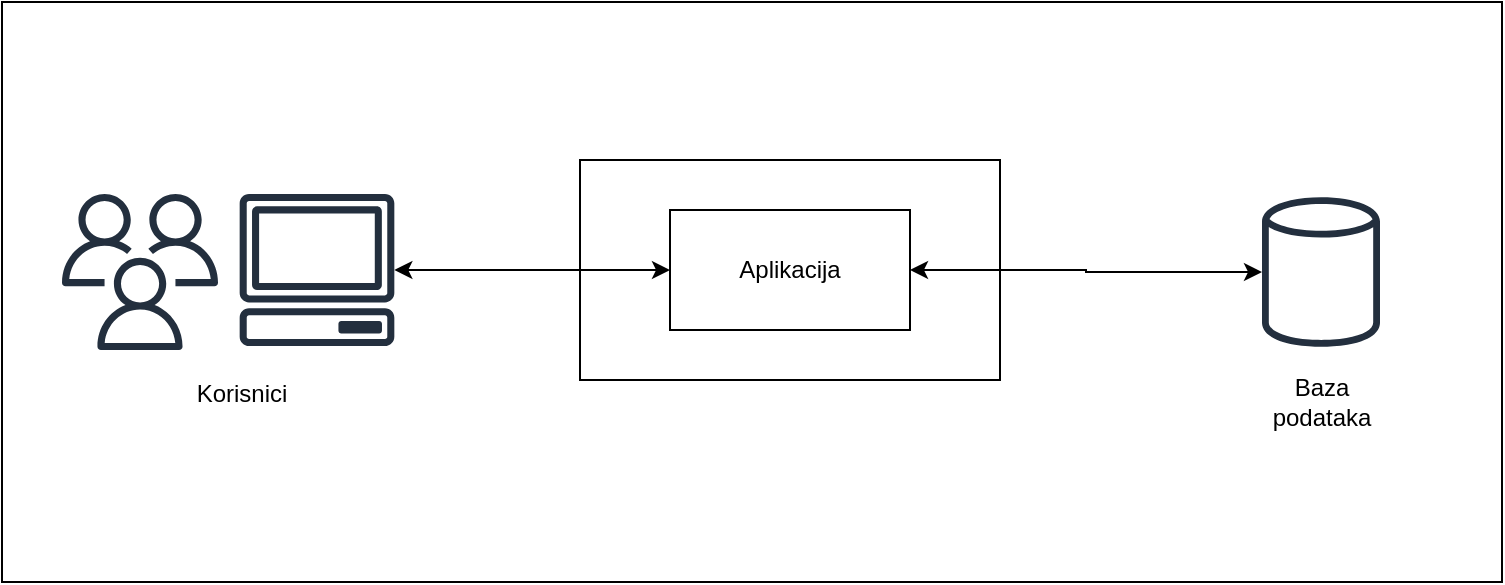 <mxfile version="20.0.0" type="device" pages="3"><diagram id="DC09je9KeynowrZ9L40u" name="Page-1"><mxGraphModel dx="1422" dy="1959" grid="1" gridSize="10" guides="1" tooltips="1" connect="1" arrows="1" fold="1" page="1" pageScale="1" pageWidth="827" pageHeight="1169" math="0" shadow="0"><root><mxCell id="0"/><mxCell id="1" parent="0"/><mxCell id="PGaZf5h8XV1bC15oneM5-31" value="" style="rounded=0;whiteSpace=wrap;html=1;" parent="1" vertex="1"><mxGeometry x="20" y="-470" width="750" height="290" as="geometry"/></mxCell><mxCell id="PGaZf5h8XV1bC15oneM5-17" value="" style="rounded=0;whiteSpace=wrap;html=1;" parent="1" vertex="1"><mxGeometry x="309" y="-391" width="210" height="110" as="geometry"/></mxCell><mxCell id="PGaZf5h8XV1bC15oneM5-22" style="edgeStyle=orthogonalEdgeStyle;rounded=0;orthogonalLoop=1;jettySize=auto;html=1;entryX=0;entryY=0.5;entryDx=0;entryDy=0;startArrow=classic;startFill=1;endArrow=classic;endFill=1;" parent="1" source="PGaZf5h8XV1bC15oneM5-9" target="PGaZf5h8XV1bC15oneM5-16" edge="1"><mxGeometry relative="1" as="geometry"/></mxCell><mxCell id="PGaZf5h8XV1bC15oneM5-9" value="" style="outlineConnect=0;fontColor=#232F3E;gradientColor=none;fillColor=#232F3E;strokeColor=none;dashed=0;verticalLabelPosition=bottom;verticalAlign=top;align=center;html=1;fontSize=12;fontStyle=0;aspect=fixed;pointerEvents=1;shape=mxgraph.aws4.client;" parent="1" vertex="1"><mxGeometry x="138.5" y="-374" width="78" height="76" as="geometry"/></mxCell><mxCell id="PGaZf5h8XV1bC15oneM5-10" value="" style="outlineConnect=0;fontColor=#232F3E;gradientColor=none;fillColor=#232F3E;strokeColor=none;dashed=0;verticalLabelPosition=bottom;verticalAlign=top;align=center;html=1;fontSize=12;fontStyle=0;aspect=fixed;pointerEvents=1;shape=mxgraph.aws4.generic_database;" parent="1" vertex="1"><mxGeometry x="650" y="-374" width="59" height="78" as="geometry"/></mxCell><mxCell id="PGaZf5h8XV1bC15oneM5-12" value="" style="outlineConnect=0;fontColor=#232F3E;gradientColor=none;fillColor=#232F3E;strokeColor=none;dashed=0;verticalLabelPosition=bottom;verticalAlign=top;align=center;html=1;fontSize=12;fontStyle=0;aspect=fixed;pointerEvents=1;shape=mxgraph.aws4.users;" parent="1" vertex="1"><mxGeometry x="50" y="-374" width="78" height="78" as="geometry"/></mxCell><mxCell id="PGaZf5h8XV1bC15oneM5-23" style="edgeStyle=orthogonalEdgeStyle;rounded=0;orthogonalLoop=1;jettySize=auto;html=1;startArrow=classic;startFill=1;endArrow=classic;endFill=1;" parent="1" source="PGaZf5h8XV1bC15oneM5-16" target="PGaZf5h8XV1bC15oneM5-10" edge="1"><mxGeometry relative="1" as="geometry"/></mxCell><mxCell id="PGaZf5h8XV1bC15oneM5-16" value="Aplikacija" style="rounded=0;whiteSpace=wrap;html=1;" parent="1" vertex="1"><mxGeometry x="354" y="-366" width="120" height="60" as="geometry"/></mxCell><mxCell id="PGaZf5h8XV1bC15oneM5-19" value="Korisnici" style="text;html=1;strokeColor=none;fillColor=none;align=center;verticalAlign=middle;whiteSpace=wrap;rounded=0;" parent="1" vertex="1"><mxGeometry x="120" y="-284" width="40" height="20" as="geometry"/></mxCell><mxCell id="PGaZf5h8XV1bC15oneM5-20" value="Baza podataka" style="text;html=1;strokeColor=none;fillColor=none;align=center;verticalAlign=middle;whiteSpace=wrap;rounded=0;" parent="1" vertex="1"><mxGeometry x="659.5" y="-280" width="40" height="20" as="geometry"/></mxCell></root></mxGraphModel></diagram><diagram name="Page-1" id="y4J6_e7gmxhXxMT3tVkk"><mxGraphModel dx="3200" dy="1129" grid="1" gridSize="10" guides="1" tooltips="1" connect="1" arrows="1" fold="1" page="1" pageScale="1" pageWidth="1169" pageHeight="827" background="#ffffff" math="0" shadow="0"><root><mxCell id="0"/><mxCell id="1" parent="0"/><mxCell id="NCxhcNH736uZZ_yM0TWr-61" value="" style="group;fontSize=435;fillColor=#fff2cc;strokeColor=#d6b656;" parent="1" vertex="1" connectable="0"><mxGeometry x="-440" y="712.5" width="2070" height="925" as="geometry"/></mxCell><mxCell id="SJxkahHD3VZBwzdu7F2T-1779" value="" style="rounded=0;whiteSpace=wrap;html=1;fontSize=22;fillColor=#FFFFFF;" parent="NCxhcNH736uZZ_yM0TWr-61" vertex="1"><mxGeometry width="2070" height="925.0" as="geometry"/></mxCell><mxCell id="NCxhcNH736uZZ_yM0TWr-60" value="" style="rounded=0;whiteSpace=wrap;html=1;" parent="NCxhcNH736uZZ_yM0TWr-61" vertex="1"><mxGeometry width="390" height="328.889" as="geometry"/></mxCell><mxCell id="NCxhcNH736uZZ_yM0TWr-62" value="&lt;font style=&quot;font-size: 24px&quot;&gt;LEGENDA&lt;/font&gt;" style="text;html=1;strokeColor=none;fillColor=none;align=center;verticalAlign=middle;whiteSpace=wrap;rounded=0;" parent="NCxhcNH736uZZ_yM0TWr-61" vertex="1"><mxGeometry x="165" y="15.417" width="60" height="30.833" as="geometry"/></mxCell><mxCell id="NCxhcNH736uZZ_yM0TWr-64" value="" style="rounded=0;whiteSpace=wrap;html=1;fontSize=24;fillColor=#fff2cc;strokeColor=#d6b656;" parent="NCxhcNH736uZZ_yM0TWr-61" vertex="1"><mxGeometry x="20" y="61.667" width="30" height="30.833" as="geometry"/></mxCell><mxCell id="NCxhcNH736uZZ_yM0TWr-73" value="" style="rounded=0;whiteSpace=wrap;html=1;fontSize=24;fillColor=#b0e3e6;strokeColor=#0e8088;" parent="NCxhcNH736uZZ_yM0TWr-61" vertex="1"><mxGeometry x="20" y="104.833" width="30" height="30.833" as="geometry"/></mxCell><mxCell id="NCxhcNH736uZZ_yM0TWr-80" value="" style="rounded=0;whiteSpace=wrap;html=1;fontSize=24;fillColor=#bac8d3;strokeColor=#23445d;" parent="NCxhcNH736uZZ_yM0TWr-61" vertex="1"><mxGeometry x="20" y="149.028" width="30" height="30.833" as="geometry"/></mxCell><mxCell id="NCxhcNH736uZZ_yM0TWr-81" value="" style="rounded=0;whiteSpace=wrap;html=1;fontSize=24;fillColor=#f5f5f5;strokeColor=#666666;fontColor=#333333;" parent="NCxhcNH736uZZ_yM0TWr-61" vertex="1"><mxGeometry x="20" y="190.139" width="30" height="30.833" as="geometry"/></mxCell><mxCell id="NCxhcNH736uZZ_yM0TWr-82" value="&lt;b&gt;&lt;font style=&quot;font-size: 16px&quot;&gt;Napomena&lt;/font&gt;&lt;/b&gt;: " style="text;html=1;strokeColor=none;fillColor=none;align=center;verticalAlign=middle;whiteSpace=wrap;rounded=0;fontSize=24;" parent="NCxhcNH736uZZ_yM0TWr-61" vertex="1"><mxGeometry x="30" y="231.25" width="60" height="30.833" as="geometry"/></mxCell><mxCell id="NCxhcNH736uZZ_yM0TWr-83" value="&lt;div style=&quot;font-size: 14px&quot; align=&quot;left&quot;&gt;&lt;b&gt;Uloge više razine imaju sve mogućnosti kao i uloge niže razine.&lt;br&gt;&lt;/b&gt;&lt;/div&gt;" style="text;html=1;strokeColor=none;fillColor=none;align=center;verticalAlign=middle;whiteSpace=wrap;rounded=0;fontSize=16;" parent="NCxhcNH736uZZ_yM0TWr-61" vertex="1"><mxGeometry x="20" y="262.083" width="350" height="46.25" as="geometry"/></mxCell><mxCell id="NCxhcNH736uZZ_yM0TWr-84" value="&lt;div align=&quot;left&quot;&gt;neregistrirani korisnik&lt;/div&gt;" style="text;html=1;strokeColor=none;fillColor=none;align=left;verticalAlign=middle;whiteSpace=wrap;rounded=0;fontSize=14;" parent="NCxhcNH736uZZ_yM0TWr-61" vertex="1"><mxGeometry x="70" y="61.667" width="180" height="30.833" as="geometry"/></mxCell><mxCell id="NCxhcNH736uZZ_yM0TWr-85" value="&lt;div align=&quot;left&quot;&gt;registrirani korisnik&lt;/div&gt;" style="text;html=1;strokeColor=none;fillColor=none;align=left;verticalAlign=middle;whiteSpace=wrap;rounded=0;fontSize=14;" parent="NCxhcNH736uZZ_yM0TWr-61" vertex="1"><mxGeometry x="70" y="107.917" width="180" height="30.833" as="geometry"/></mxCell><mxCell id="NCxhcNH736uZZ_yM0TWr-86" value="&lt;div align=&quot;left&quot;&gt;moderator&lt;/div&gt;" style="text;html=1;strokeColor=none;fillColor=none;align=left;verticalAlign=middle;whiteSpace=wrap;rounded=0;fontSize=14;" parent="NCxhcNH736uZZ_yM0TWr-61" vertex="1"><mxGeometry x="70" y="149.028" width="180" height="30.833" as="geometry"/></mxCell><mxCell id="NCxhcNH736uZZ_yM0TWr-87" value="administrator" style="text;html=1;strokeColor=none;fillColor=none;align=left;verticalAlign=middle;whiteSpace=wrap;rounded=0;fontSize=14;" parent="NCxhcNH736uZZ_yM0TWr-61" vertex="1"><mxGeometry x="70" y="190.139" width="180" height="30.833" as="geometry"/></mxCell><mxCell id="SJxkahHD3VZBwzdu7F2T-1793" value="Generator slučajnih brojeva" style="rounded=1;whiteSpace=wrap;html=1;shadow=0;labelBackgroundColor=none;strokeColor=#0e8088;strokeWidth=3;fontFamily=Helvetica;fontSize=14;align=center;spacing=5;fontStyle=0;arcSize=7;perimeterSpacing=2;fillColor=#b0e3e6;" parent="NCxhcNH736uZZ_yM0TWr-61" vertex="1"><mxGeometry x="630" y="517.5" width="150" height="60" as="geometry"/></mxCell><mxCell id="rzYuBhnt75WYngkfxONj-1" value="O autoru" style="rounded=1;whiteSpace=wrap;html=1;shadow=0;labelBackgroundColor=none;strokeColor=#d6b656;strokeWidth=3;fontFamily=Helvetica;fontSize=14;align=center;spacing=5;fontStyle=0;arcSize=7;perimeterSpacing=2;fillColor=#fff2cc;" parent="NCxhcNH736uZZ_yM0TWr-61" vertex="1"><mxGeometry x="1490" y="312.5" width="150" height="60" as="geometry"/></mxCell><mxCell id="rzYuBhnt75WYngkfxONj-6" style="edgeStyle=orthogonalEdgeStyle;rounded=0;orthogonalLoop=1;jettySize=auto;html=1;exitX=0.25;exitY=1;exitDx=0;exitDy=0;entryX=0;entryY=0.5;entryDx=0;entryDy=0;" parent="NCxhcNH736uZZ_yM0TWr-61" target="rzYuBhnt75WYngkfxONj-5" edge="1"><mxGeometry relative="1" as="geometry"><Array as="points"><mxPoint x="1466" y="708"/></Array><mxPoint x="1256.5" y="579.5" as="sourcePoint"/></mxGeometry></mxCell><mxCell id="rzYuBhnt75WYngkfxONj-3" value="Pošalji zahtjev za isplatom dobitka" style="rounded=1;whiteSpace=wrap;html=1;shadow=0;labelBackgroundColor=none;strokeColor=#0e8088;strokeWidth=3;fontFamily=Helvetica;fontSize=14;align=center;spacing=5;fontStyle=0;arcSize=7;perimeterSpacing=2;fillColor=#b0e3e6;" parent="NCxhcNH736uZZ_yM0TWr-61" vertex="1"><mxGeometry x="1430" y="517.5" width="150" height="60" as="geometry"/></mxCell><mxCell id="FSik8oWMaxDzFEvYk6kL-1" value="Zahtjevi za isplatu / potvrda zahtjeva" style="rounded=1;whiteSpace=wrap;html=1;shadow=0;labelBackgroundColor=none;strokeColor=#23445D;strokeWidth=3;fontFamily=Helvetica;fontSize=14;align=center;spacing=5;fontStyle=0;arcSize=7;perimeterSpacing=2;fillColor=#BAC8D3;" vertex="1" parent="NCxhcNH736uZZ_yM0TWr-61"><mxGeometry x="1180" y="432.5" width="150" height="60" as="geometry"/></mxCell><mxCell id="FSik8oWMaxDzFEvYk6kL-2" value="Pregledaj / ažuriraj listiće" style="rounded=1;whiteSpace=wrap;html=1;shadow=0;labelBackgroundColor=none;strokeColor=#0e8088;strokeWidth=3;fontFamily=Helvetica;fontSize=14;align=center;spacing=5;fontStyle=0;arcSize=7;perimeterSpacing=2;fillColor=#b0e3e6;" vertex="1" parent="NCxhcNH736uZZ_yM0TWr-61"><mxGeometry x="1430" y="597.5" width="150" height="60" as="geometry"/></mxCell><mxCell id="SJxkahHD3VZBwzdu7F2T-1787" value="Galerija" style="rounded=1;whiteSpace=wrap;html=1;shadow=0;labelBackgroundColor=none;strokeColor=#d6b656;strokeWidth=3;fontFamily=Helvetica;fontSize=14;align=center;spacing=5;fontStyle=0;arcSize=7;perimeterSpacing=2;fillColor=#fff2cc;" parent="NCxhcNH736uZZ_yM0TWr-61" vertex="1"><mxGeometry x="1670" y="312.5" width="150" height="60" as="geometry"/></mxCell><mxCell id="FSik8oWMaxDzFEvYk6kL-52" style="edgeStyle=orthogonalEdgeStyle;rounded=0;orthogonalLoop=1;jettySize=auto;html=1;exitX=0.25;exitY=1;exitDx=0;exitDy=0;entryX=0;entryY=0.5;entryDx=0;entryDy=0;" edge="1" parent="NCxhcNH736uZZ_yM0TWr-61" source="FSik8oWMaxDzFEvYk6kL-4" target="FSik8oWMaxDzFEvYk6kL-49"><mxGeometry relative="1" as="geometry"><Array as="points"><mxPoint x="817" y="548"/><mxPoint x="828" y="548"/></Array></mxGeometry></mxCell><mxCell id="FSik8oWMaxDzFEvYk6kL-4" value="Igre na sreću / ažuriraj igru" style="rounded=1;whiteSpace=wrap;html=1;shadow=0;labelBackgroundColor=none;strokeColor=#23445d;strokeWidth=3;fontFamily=Helvetica;fontSize=14;align=center;spacing=5;fontStyle=0;arcSize=7;perimeterSpacing=2;fillColor=#bac8d3;" vertex="1" parent="NCxhcNH736uZZ_yM0TWr-61"><mxGeometry x="770" y="432.5" width="150" height="60" as="geometry"/></mxCell><mxCell id="FSik8oWMaxDzFEvYk6kL-49" value="Kreiraj igru na sreću" style="rounded=1;whiteSpace=wrap;html=1;shadow=0;labelBackgroundColor=none;strokeColor=#23445d;strokeWidth=3;fontFamily=Helvetica;fontSize=14;align=center;spacing=5;fontStyle=0;arcSize=7;perimeterSpacing=2;fillColor=#bac8d3;" vertex="1" parent="NCxhcNH736uZZ_yM0TWr-61"><mxGeometry x="830" y="517.5" width="150" height="60" as="geometry"/></mxCell><mxCell id="FSik8oWMaxDzFEvYk6kL-50" value="Dodaj igru lutriji" style="rounded=1;whiteSpace=wrap;html=1;shadow=0;labelBackgroundColor=none;strokeColor=#23445d;strokeWidth=3;fontFamily=Helvetica;fontSize=14;align=center;spacing=5;fontStyle=0;arcSize=7;perimeterSpacing=2;fillColor=#bac8d3;" vertex="1" parent="NCxhcNH736uZZ_yM0TWr-61"><mxGeometry x="830" y="597.5" width="150" height="60" as="geometry"/></mxCell><mxCell id="FSik8oWMaxDzFEvYk6kL-53" style="edgeStyle=orthogonalEdgeStyle;rounded=0;orthogonalLoop=1;jettySize=auto;html=1;exitX=0.251;exitY=0.976;exitDx=0;exitDy=0;entryX=0;entryY=0.5;entryDx=0;entryDy=0;exitPerimeter=0;" edge="1" parent="NCxhcNH736uZZ_yM0TWr-61" source="FSik8oWMaxDzFEvYk6kL-4" target="FSik8oWMaxDzFEvYk6kL-50"><mxGeometry relative="1" as="geometry"><mxPoint x="826.5" y="504.5" as="sourcePoint"/><mxPoint x="838" y="557.5" as="targetPoint"/><Array as="points"><mxPoint x="807" y="558"/><mxPoint x="807" y="628"/></Array></mxGeometry></mxCell><mxCell id="FSik8oWMaxDzFEvYk6kL-56" value="Odjava" style="rounded=1;whiteSpace=wrap;html=1;shadow=0;labelBackgroundColor=none;strokeColor=#0e8088;strokeWidth=3;fontFamily=Helvetica;fontSize=14;align=center;spacing=5;fontStyle=0;arcSize=7;perimeterSpacing=2;fillColor=#b0e3e6;" vertex="1" parent="NCxhcNH736uZZ_yM0TWr-61"><mxGeometry x="1850" y="312.5" width="150" height="60" as="geometry"/></mxCell><mxCell id="FSik8oWMaxDzFEvYk6kL-58" value="Popis blokiranih korisnika" style="rounded=1;whiteSpace=wrap;html=1;shadow=0;labelBackgroundColor=none;strokeColor=#666666;strokeWidth=3;fontFamily=Helvetica;fontSize=14;align=center;spacing=5;fontStyle=0;arcSize=7;perimeterSpacing=2;fillColor=#f5f5f5;fontColor=#333333;" vertex="1" parent="NCxhcNH736uZZ_yM0TWr-61"><mxGeometry x="1630" y="517.5" width="150" height="60" as="geometry"/></mxCell><mxCell id="FSik8oWMaxDzFEvYk6kL-60" value="Dodijeli lutriji moderatora" style="rounded=1;whiteSpace=wrap;html=1;shadow=0;labelBackgroundColor=none;strokeColor=#666666;strokeWidth=3;fontFamily=Helvetica;fontSize=14;align=center;spacing=5;fontStyle=0;arcSize=7;perimeterSpacing=2;fillColor=#f5f5f5;fontColor=#333333;" vertex="1" parent="NCxhcNH736uZZ_yM0TWr-61"><mxGeometry x="220" y="667.5" width="150" height="60" as="geometry"/></mxCell><mxCell id="NCxhcNH736uZZ_yM0TWr-19" value="Pregled dnevnika" style="rounded=1;whiteSpace=wrap;html=1;shadow=0;labelBackgroundColor=none;strokeColor=#666666;strokeWidth=3;fontFamily=Helvetica;fontSize=14;align=center;spacing=5;fontStyle=0;arcSize=7;perimeterSpacing=2;fillColor=#f5f5f5;fontColor=#333333;" parent="NCxhcNH736uZZ_yM0TWr-61" vertex="1"><mxGeometry x="1840" y="517.5" width="150" height="60" as="geometry"/></mxCell><mxCell id="NCxhcNH736uZZ_yM0TWr-20" value="Kreiraj popis kolačića" style="rounded=1;whiteSpace=wrap;html=1;shadow=0;labelBackgroundColor=none;strokeColor=#666666;strokeWidth=3;fontFamily=Helvetica;fontSize=14;align=center;spacing=5;fontStyle=0;arcSize=7;perimeterSpacing=2;fillColor=#f5f5f5;fontColor=#333333;" parent="NCxhcNH736uZZ_yM0TWr-61" vertex="1"><mxGeometry x="1840" y="597.5" width="150" height="60" as="geometry"/></mxCell><mxCell id="NCxhcNH736uZZ_yM0TWr-21" style="edgeStyle=orthogonalEdgeStyle;rounded=0;orthogonalLoop=1;jettySize=auto;html=1;exitX=0;exitY=0.5;exitDx=0;exitDy=0;" parent="1" source="SJxkahHD3VZBwzdu7F2T-1780" target="SJxkahHD3VZBwzdu7F2T-1781" edge="1"><mxGeometry relative="1" as="geometry"/></mxCell><mxCell id="NCxhcNH736uZZ_yM0TWr-22" style="edgeStyle=orthogonalEdgeStyle;rounded=0;orthogonalLoop=1;jettySize=auto;html=1;exitX=1;exitY=0.5;exitDx=0;exitDy=0;entryX=0;entryY=0.5;entryDx=0;entryDy=0;" parent="1" source="SJxkahHD3VZBwzdu7F2T-1780" target="SJxkahHD3VZBwzdu7F2T-1783" edge="1"><mxGeometry relative="1" as="geometry"/></mxCell><mxCell id="NCxhcNH736uZZ_yM0TWr-26" style="edgeStyle=orthogonalEdgeStyle;rounded=0;orthogonalLoop=1;jettySize=auto;html=1;exitX=0.5;exitY=0;exitDx=0;exitDy=0;" parent="1" edge="1"><mxGeometry relative="1" as="geometry"><Array as="points"><mxPoint x="520" y="990"/><mxPoint x="96" y="990"/></Array><mxPoint x="520.5" y="1018" as="sourcePoint"/><mxPoint x="96.0" y="1028" as="targetPoint"/></mxGeometry></mxCell><mxCell id="NCxhcNH736uZZ_yM0TWr-27" style="edgeStyle=orthogonalEdgeStyle;rounded=0;orthogonalLoop=1;jettySize=auto;html=1;exitX=0.5;exitY=0;exitDx=0;exitDy=0;" parent="1" edge="1"><mxGeometry relative="1" as="geometry"><mxPoint x="520.5" y="1019" as="sourcePoint"/><mxPoint x="1486" y="1024" as="targetPoint"/><Array as="points"><mxPoint x="521" y="951"/><mxPoint x="1486" y="951"/></Array></mxGeometry></mxCell><mxCell id="NCxhcNH736uZZ_yM0TWr-28" style="edgeStyle=orthogonalEdgeStyle;rounded=0;orthogonalLoop=1;jettySize=auto;html=1;exitX=0;exitY=1;exitDx=0;exitDy=0;entryX=0.412;entryY=0.056;entryDx=0;entryDy=0;entryPerimeter=0;" parent="1" source="SJxkahHD3VZBwzdu7F2T-1780" target="NCxhcNH736uZZ_yM0TWr-9" edge="1"><mxGeometry relative="1" as="geometry"><Array as="points"><mxPoint x="442" y="1110"/><mxPoint x="191" y="1110"/></Array></mxGeometry></mxCell><mxCell id="NCxhcNH736uZZ_yM0TWr-29" style="edgeStyle=orthogonalEdgeStyle;rounded=0;orthogonalLoop=1;jettySize=auto;html=1;exitX=0;exitY=1;exitDx=0;exitDy=0;entryX=0.5;entryY=0;entryDx=0;entryDy=0;" parent="1" source="SJxkahHD3VZBwzdu7F2T-1780" target="NCxhcNH736uZZ_yM0TWr-7" edge="1"><mxGeometry relative="1" as="geometry"><Array as="points"><mxPoint x="442" y="1110"/><mxPoint x="5" y="1110"/></Array></mxGeometry></mxCell><mxCell id="NCxhcNH736uZZ_yM0TWr-30" style="edgeStyle=orthogonalEdgeStyle;rounded=0;orthogonalLoop=1;jettySize=auto;html=1;exitX=0;exitY=1;exitDx=0;exitDy=0;" parent="1" source="SJxkahHD3VZBwzdu7F2T-1780" target="NCxhcNH736uZZ_yM0TWr-5" edge="1"><mxGeometry relative="1" as="geometry"><Array as="points"><mxPoint x="442" y="1110"/><mxPoint x="-195" y="1110"/></Array></mxGeometry></mxCell><mxCell id="NCxhcNH736uZZ_yM0TWr-31" style="edgeStyle=orthogonalEdgeStyle;rounded=0;orthogonalLoop=1;jettySize=auto;html=1;" parent="1" source="SJxkahHD3VZBwzdu7F2T-1780" target="SJxkahHD3VZBwzdu7F2T-1785" edge="1"><mxGeometry relative="1" as="geometry"/></mxCell><mxCell id="NCxhcNH736uZZ_yM0TWr-32" style="edgeStyle=orthogonalEdgeStyle;rounded=0;orthogonalLoop=1;jettySize=auto;html=1;exitX=0.75;exitY=1;exitDx=0;exitDy=0;" parent="1" source="SJxkahHD3VZBwzdu7F2T-1780" edge="1"><mxGeometry relative="1" as="geometry"><Array as="points"><mxPoint x="566" y="1110"/><mxPoint x="805" y="1110"/></Array><mxPoint x="805.059" y="1143" as="targetPoint"/></mxGeometry></mxCell><mxCell id="NCxhcNH736uZZ_yM0TWr-33" style="edgeStyle=orthogonalEdgeStyle;rounded=0;orthogonalLoop=1;jettySize=auto;html=1;exitX=1;exitY=1;exitDx=0;exitDy=0;" parent="1" source="SJxkahHD3VZBwzdu7F2T-1780" target="NCxhcNH736uZZ_yM0TWr-1" edge="1"><mxGeometry relative="1" as="geometry"><Array as="points"><mxPoint x="607" y="1100"/><mxPoint x="1005" y="1100"/></Array></mxGeometry></mxCell><mxCell id="NCxhcNH736uZZ_yM0TWr-34" style="edgeStyle=orthogonalEdgeStyle;rounded=0;orthogonalLoop=1;jettySize=auto;html=1;exitX=1;exitY=1;exitDx=0;exitDy=0;" parent="1" source="SJxkahHD3VZBwzdu7F2T-1780" target="NCxhcNH736uZZ_yM0TWr-16" edge="1"><mxGeometry relative="1" as="geometry"><Array as="points"><mxPoint x="607" y="1100"/><mxPoint x="1215" y="1100"/></Array></mxGeometry></mxCell><mxCell id="NCxhcNH736uZZ_yM0TWr-35" style="edgeStyle=orthogonalEdgeStyle;rounded=0;orthogonalLoop=1;jettySize=auto;html=1;exitX=1;exitY=1;exitDx=0;exitDy=0;entryX=0.5;entryY=0;entryDx=0;entryDy=0;" parent="1" source="SJxkahHD3VZBwzdu7F2T-1780" target="NCxhcNH736uZZ_yM0TWr-14" edge="1"><mxGeometry relative="1" as="geometry"><Array as="points"><mxPoint x="607" y="1100"/><mxPoint x="1415" y="1100"/></Array></mxGeometry></mxCell><mxCell id="rzYuBhnt75WYngkfxONj-2" style="edgeStyle=orthogonalEdgeStyle;rounded=0;orthogonalLoop=1;jettySize=auto;html=1;exitX=0.5;exitY=0;exitDx=0;exitDy=0;entryX=0.5;entryY=0;entryDx=0;entryDy=0;" parent="1" edge="1"><mxGeometry relative="1" as="geometry"><Array as="points"><mxPoint x="520" y="990"/><mxPoint x="1121" y="990"/></Array><mxPoint x="520.5" y="1018" as="sourcePoint"/><mxPoint x="1121" y="1023" as="targetPoint"/></mxGeometry></mxCell><mxCell id="FSik8oWMaxDzFEvYk6kL-51" style="edgeStyle=orthogonalEdgeStyle;rounded=0;orthogonalLoop=1;jettySize=auto;html=1;exitX=0.25;exitY=1;exitDx=0;exitDy=0;" edge="1" parent="1" source="SJxkahHD3VZBwzdu7F2T-1780" target="FSik8oWMaxDzFEvYk6kL-4"><mxGeometry relative="1" as="geometry"/></mxCell><mxCell id="SJxkahHD3VZBwzdu7F2T-1780" value="Početna stranica / rang lista korisnika prema dobicima " style="rounded=1;whiteSpace=wrap;html=1;shadow=0;labelBackgroundColor=none;strokeColor=#d6b656;strokeWidth=3;fontFamily=Helvetica;fontSize=14;align=center;spacing=5;fontStyle=1;arcSize=7;perimeterSpacing=2;fillColor=#fff2cc;" parent="1" vertex="1"><mxGeometry x="444" y="1020" width="161" height="70" as="geometry"/></mxCell><mxCell id="SJxkahHD3VZBwzdu7F2T-1781" value="Dokumentacija" style="rounded=1;whiteSpace=wrap;html=1;shadow=0;labelBackgroundColor=none;strokeColor=#d6b656;strokeWidth=3;fontFamily=Helvetica;fontSize=14;align=center;spacing=5;fontStyle=0;arcSize=7;perimeterSpacing=2;fillColor=#fff2cc;" parent="1" vertex="1"><mxGeometry x="240" y="1025" width="150" height="60" as="geometry"/></mxCell><mxCell id="SJxkahHD3VZBwzdu7F2T-1782" value="Dnevnik" style="rounded=1;whiteSpace=wrap;html=1;shadow=0;labelBackgroundColor=none;strokeColor=#666666;strokeWidth=3;fontFamily=Helvetica;fontSize=14;align=center;spacing=5;fontStyle=0;arcSize=7;perimeterSpacing=2;fillColor=#f5f5f5;fontColor=#333333;" parent="1" vertex="1"><mxGeometry x="10" y="1030" width="150" height="60" as="geometry"/></mxCell><mxCell id="NCxhcNH736uZZ_yM0TWr-24" style="edgeStyle=orthogonalEdgeStyle;rounded=0;orthogonalLoop=1;jettySize=auto;html=1;exitX=1;exitY=0.5;exitDx=0;exitDy=0;" parent="1" source="SJxkahHD3VZBwzdu7F2T-1783" target="SJxkahHD3VZBwzdu7F2T-1784" edge="1"><mxGeometry relative="1" as="geometry"/></mxCell><mxCell id="SJxkahHD3VZBwzdu7F2T-1783" value="Registracija" style="rounded=1;whiteSpace=wrap;html=1;shadow=0;labelBackgroundColor=none;strokeColor=#d6b656;strokeWidth=3;fontFamily=Helvetica;fontSize=14;align=center;spacing=5;fontStyle=0;arcSize=7;perimeterSpacing=2;fillColor=#fff2cc;" parent="1" vertex="1"><mxGeometry x="660" y="1025" width="150" height="60" as="geometry"/></mxCell><mxCell id="SJxkahHD3VZBwzdu7F2T-1784" value="Aktivacija" style="rounded=1;whiteSpace=wrap;html=1;shadow=0;labelBackgroundColor=none;strokeColor=#d6b656;strokeWidth=3;fontFamily=Helvetica;fontSize=14;align=center;spacing=5;fontStyle=0;arcSize=7;perimeterSpacing=2;fillColor=#fff2cc;" parent="1" vertex="1"><mxGeometry x="860" y="1025" width="150" height="60" as="geometry"/></mxCell><mxCell id="NCxhcNH736uZZ_yM0TWr-51" style="edgeStyle=orthogonalEdgeStyle;rounded=0;orthogonalLoop=1;jettySize=auto;html=1;exitX=0.207;exitY=0.991;exitDx=0;exitDy=0;entryX=0;entryY=0.5;entryDx=0;entryDy=0;exitPerimeter=0;" parent="1" source="SJxkahHD3VZBwzdu7F2T-1785" target="SJxkahHD3VZBwzdu7F2T-1786" edge="1"><mxGeometry relative="1" as="geometry"><Array as="points"><mxPoint x="560" y="1260"/></Array></mxGeometry></mxCell><mxCell id="SJxkahHD3VZBwzdu7F2T-1785" value="Prijava" style="rounded=1;whiteSpace=wrap;html=1;shadow=0;labelBackgroundColor=none;strokeColor=#0e8088;strokeWidth=3;fontFamily=Helvetica;fontSize=14;align=center;spacing=5;fontStyle=0;arcSize=7;perimeterSpacing=2;fillColor=#b0e3e6;" parent="1" vertex="1"><mxGeometry x="530" y="1145" width="150" height="60" as="geometry"/></mxCell><mxCell id="SJxkahHD3VZBwzdu7F2T-1786" value="Blokiran korisnik" style="rounded=1;whiteSpace=wrap;html=1;shadow=0;labelBackgroundColor=none;strokeColor=#0e8088;strokeWidth=3;fontFamily=Helvetica;fontSize=14;align=center;spacing=5;fontStyle=0;arcSize=7;perimeterSpacing=2;fillColor=#b0e3e6;" parent="1" vertex="1"><mxGeometry x="580" y="1230" width="150" height="60" as="geometry"/></mxCell><mxCell id="NCxhcNH736uZZ_yM0TWr-52" style="edgeStyle=orthogonalEdgeStyle;rounded=0;orthogonalLoop=1;jettySize=auto;html=1;exitX=0.2;exitY=0.991;exitDx=0;exitDy=0;entryX=0;entryY=0.5;entryDx=0;entryDy=0;exitPerimeter=0;" parent="1" target="SJxkahHD3VZBwzdu7F2T-1797" edge="1"><mxGeometry relative="1" as="geometry"><Array as="points"><mxPoint x="760" y="1206"/><mxPoint x="760" y="1260"/></Array><mxPoint x="758.8" y="1206.424" as="sourcePoint"/></mxGeometry></mxCell><mxCell id="NCxhcNH736uZZ_yM0TWr-54" style="edgeStyle=orthogonalEdgeStyle;rounded=0;orthogonalLoop=1;jettySize=auto;html=1;exitX=0.25;exitY=1;exitDx=0;exitDy=0;entryX=0;entryY=0.5;entryDx=0;entryDy=0;" parent="1" source="NCxhcNH736uZZ_yM0TWr-1" target="FSik8oWMaxDzFEvYk6kL-2" edge="1"><mxGeometry relative="1" as="geometry"><Array as="points"><mxPoint x="967" y="1340"/></Array></mxGeometry></mxCell><mxCell id="rzYuBhnt75WYngkfxONj-4" style="edgeStyle=orthogonalEdgeStyle;rounded=0;orthogonalLoop=1;jettySize=auto;html=1;exitX=0.25;exitY=1;exitDx=0;exitDy=0;entryX=0;entryY=0.5;entryDx=0;entryDy=0;" parent="1" source="NCxhcNH736uZZ_yM0TWr-1" target="rzYuBhnt75WYngkfxONj-3" edge="1"><mxGeometry relative="1" as="geometry"><Array as="points"><mxPoint x="966" y="1260"/></Array></mxGeometry></mxCell><mxCell id="NCxhcNH736uZZ_yM0TWr-1" value="Moji listići" style="rounded=1;whiteSpace=wrap;html=1;shadow=0;labelBackgroundColor=none;strokeColor=#0e8088;strokeWidth=3;fontFamily=Helvetica;fontSize=14;align=center;spacing=5;fontStyle=0;arcSize=7;perimeterSpacing=2;fillColor=#b0e3e6;" parent="1" vertex="1"><mxGeometry x="930" y="1145" width="150" height="60" as="geometry"/></mxCell><mxCell id="NCxhcNH736uZZ_yM0TWr-39" style="edgeStyle=orthogonalEdgeStyle;rounded=0;orthogonalLoop=1;jettySize=auto;html=1;exitX=0;exitY=0.5;exitDx=0;exitDy=0;entryX=0;entryY=0.5;entryDx=0;entryDy=0;" parent="1" source="NCxhcNH736uZZ_yM0TWr-5" target="NCxhcNH736uZZ_yM0TWr-11" edge="1"><mxGeometry relative="1" as="geometry"><Array as="points"><mxPoint x="-300" y="1175"/><mxPoint x="-300" y="1260"/></Array></mxGeometry></mxCell><mxCell id="NCxhcNH736uZZ_yM0TWr-40" style="edgeStyle=orthogonalEdgeStyle;rounded=0;orthogonalLoop=1;jettySize=auto;html=1;exitX=0;exitY=0.5;exitDx=0;exitDy=0;entryX=0;entryY=0.5;entryDx=0;entryDy=0;" parent="1" source="NCxhcNH736uZZ_yM0TWr-5" target="NCxhcNH736uZZ_yM0TWr-13" edge="1"><mxGeometry relative="1" as="geometry"><Array as="points"><mxPoint x="-300" y="1175"/><mxPoint x="-300" y="1335"/></Array></mxGeometry></mxCell><mxCell id="NCxhcNH736uZZ_yM0TWr-41" style="edgeStyle=orthogonalEdgeStyle;rounded=0;orthogonalLoop=1;jettySize=auto;html=1;entryX=0;entryY=0.5;entryDx=0;entryDy=0;" parent="1" source="NCxhcNH736uZZ_yM0TWr-5" target="FSik8oWMaxDzFEvYk6kL-60" edge="1"><mxGeometry relative="1" as="geometry"><Array as="points"><mxPoint x="-300" y="1175"/><mxPoint x="-300" y="1410"/></Array><mxPoint x="-222.0" y="1420" as="targetPoint"/></mxGeometry></mxCell><mxCell id="NCxhcNH736uZZ_yM0TWr-5" value="Lutrije" style="rounded=1;whiteSpace=wrap;html=1;shadow=0;labelBackgroundColor=none;strokeColor=#666666;strokeWidth=3;fontFamily=Helvetica;fontSize=14;align=center;spacing=5;fontStyle=0;arcSize=7;perimeterSpacing=2;fillColor=#F5F5F5;" parent="1" vertex="1"><mxGeometry x="-270" y="1145" width="150" height="60" as="geometry"/></mxCell><mxCell id="NCxhcNH736uZZ_yM0TWr-42" style="edgeStyle=orthogonalEdgeStyle;rounded=0;orthogonalLoop=1;jettySize=auto;html=1;exitX=0.25;exitY=1;exitDx=0;exitDy=0;" parent="1" source="NCxhcNH736uZZ_yM0TWr-7" edge="1"><mxGeometry relative="1" as="geometry"><mxPoint x="-10" y="1260" as="targetPoint"/><Array as="points"><mxPoint x="-33" y="1260"/></Array></mxGeometry></mxCell><mxCell id="NCxhcNH736uZZ_yM0TWr-7" value="Kola / ažuriraj kolo / otvori kolo / zatvori kolo" style="rounded=1;whiteSpace=wrap;html=1;shadow=0;labelBackgroundColor=none;strokeColor=#23445d;strokeWidth=3;fontFamily=Helvetica;fontSize=14;align=center;spacing=5;fontStyle=0;arcSize=7;perimeterSpacing=2;fillColor=#bac8d3;" parent="1" vertex="1"><mxGeometry x="-70" y="1145" width="150" height="60" as="geometry"/></mxCell><mxCell id="NCxhcNH736uZZ_yM0TWr-8" value="Kreiraj kolo" style="rounded=1;whiteSpace=wrap;html=1;shadow=0;labelBackgroundColor=none;strokeColor=#23445d;strokeWidth=3;fontFamily=Helvetica;fontSize=14;align=center;spacing=5;fontStyle=0;arcSize=7;perimeterSpacing=2;fillColor=#bac8d3;" parent="1" vertex="1"><mxGeometry x="-10" y="1230" width="150" height="60" as="geometry"/></mxCell><mxCell id="NCxhcNH736uZZ_yM0TWr-50" style="edgeStyle=orthogonalEdgeStyle;rounded=0;orthogonalLoop=1;jettySize=auto;html=1;exitX=0.443;exitY=0.953;exitDx=0;exitDy=0;entryX=0;entryY=0.5;entryDx=0;entryDy=0;exitPerimeter=0;" parent="1" source="NCxhcNH736uZZ_yM0TWr-9" target="SJxkahHD3VZBwzdu7F2T-1793" edge="1"><mxGeometry relative="1" as="geometry"><Array as="points"><mxPoint x="170" y="1204"/><mxPoint x="170" y="1260"/></Array></mxGeometry></mxCell><mxCell id="NCxhcNH736uZZ_yM0TWr-9" value="Zaigaj / kreiraj listiće" style="rounded=1;whiteSpace=wrap;html=1;shadow=0;labelBackgroundColor=none;strokeColor=#0e8088;strokeWidth=3;fontFamily=Helvetica;fontSize=14;align=center;spacing=5;fontStyle=0;arcSize=7;perimeterSpacing=2;fillColor=#b0e3e6;" parent="1" vertex="1"><mxGeometry x="130" y="1145" width="150" height="60" as="geometry"/></mxCell><mxCell id="NCxhcNH736uZZ_yM0TWr-11" value="Kreiraj / pregledaj / ažuriraj lutrije" style="rounded=1;whiteSpace=wrap;html=1;shadow=0;labelBackgroundColor=none;strokeColor=#666666;strokeWidth=3;fontFamily=Helvetica;fontSize=14;align=center;spacing=5;fontStyle=0;arcSize=7;perimeterSpacing=2;fillColor=#f5f5f5;fontColor=#333333;" parent="1" vertex="1"><mxGeometry x="-220" y="1230" width="150" height="60" as="geometry"/></mxCell><mxCell id="NCxhcNH736uZZ_yM0TWr-13" value="Kreiraj / pregledaj / ažuriraj igre na sreću" style="rounded=1;whiteSpace=wrap;html=1;shadow=0;labelBackgroundColor=none;strokeColor=#666666;strokeWidth=3;fontFamily=Helvetica;fontSize=14;align=center;spacing=5;fontStyle=0;arcSize=7;perimeterSpacing=2;fillColor=#f5f5f5;fontColor=#333333;" parent="1" vertex="1"><mxGeometry x="-220" y="1305" width="150" height="60" as="geometry"/></mxCell><mxCell id="NCxhcNH736uZZ_yM0TWr-58" style="edgeStyle=orthogonalEdgeStyle;rounded=0;orthogonalLoop=1;jettySize=auto;html=1;exitX=0.25;exitY=1;exitDx=0;exitDy=0;entryX=0;entryY=0.5;entryDx=0;entryDy=0;" parent="1" source="NCxhcNH736uZZ_yM0TWr-14" target="NCxhcNH736uZZ_yM0TWr-19" edge="1"><mxGeometry relative="1" as="geometry"><Array as="points"><mxPoint x="1377" y="1292"/><mxPoint x="1377" y="1340"/></Array></mxGeometry></mxCell><mxCell id="NCxhcNH736uZZ_yM0TWr-59" style="edgeStyle=orthogonalEdgeStyle;rounded=0;orthogonalLoop=1;jettySize=auto;html=1;exitX=0.25;exitY=1;exitDx=0;exitDy=0;entryX=0;entryY=0.5;entryDx=0;entryDy=0;" parent="1" source="NCxhcNH736uZZ_yM0TWr-14" target="NCxhcNH736uZZ_yM0TWr-20" edge="1"><mxGeometry relative="1" as="geometry"><Array as="points"><mxPoint x="1377" y="1332"/><mxPoint x="1377" y="1420"/></Array></mxGeometry></mxCell><mxCell id="NCxhcNH736uZZ_yM0TWr-14" value="Konfiguracija / podesi aplikaciju" style="rounded=1;whiteSpace=wrap;html=1;shadow=0;labelBackgroundColor=none;strokeColor=#666666;strokeWidth=3;fontFamily=Helvetica;fontSize=14;align=center;spacing=5;fontStyle=0;arcSize=7;perimeterSpacing=2;fillColor=#f5f5f5;fontColor=#333333;" parent="1" vertex="1"><mxGeometry x="1340" y="1145" width="150" height="60" as="geometry"/></mxCell><mxCell id="FSik8oWMaxDzFEvYk6kL-59" style="edgeStyle=orthogonalEdgeStyle;rounded=0;orthogonalLoop=1;jettySize=auto;html=1;exitX=0.208;exitY=0.99;exitDx=0;exitDy=0;entryX=0;entryY=0.5;entryDx=0;entryDy=0;exitPerimeter=0;" edge="1" parent="1" source="NCxhcNH736uZZ_yM0TWr-16" target="FSik8oWMaxDzFEvYk6kL-58"><mxGeometry relative="1" as="geometry"><Array as="points"><mxPoint x="1170" y="1260"/></Array></mxGeometry></mxCell><mxCell id="NCxhcNH736uZZ_yM0TWr-16" value="Korisnici / blokiraj / odblokiraj" style="rounded=1;whiteSpace=wrap;html=1;shadow=0;labelBackgroundColor=none;strokeColor=#666666;strokeWidth=3;fontFamily=Helvetica;fontSize=14;align=center;spacing=5;fontStyle=0;arcSize=7;perimeterSpacing=2;fillColor=#f5f5f5;fontColor=#333333;" parent="1" vertex="1"><mxGeometry x="1140" y="1145" width="150" height="60" as="geometry"/></mxCell><mxCell id="FSik8oWMaxDzFEvYk6kL-55" style="edgeStyle=orthogonalEdgeStyle;rounded=0;orthogonalLoop=1;jettySize=auto;html=1;entryX=0.5;entryY=1;entryDx=0;entryDy=0;" edge="1" parent="1" source="NCxhcNH736uZZ_yM0TWr-7" target="SJxkahHD3VZBwzdu7F2T-1793"><mxGeometry relative="1" as="geometry"><mxPoint x="-37.5" y="1207.0" as="sourcePoint"/><mxPoint x="-12" y="1336.25" as="targetPoint"/><Array as="points"><mxPoint x="-34" y="1320"/><mxPoint x="265" y="1320"/></Array></mxGeometry></mxCell><mxCell id="FSik8oWMaxDzFEvYk6kL-57" style="edgeStyle=orthogonalEdgeStyle;rounded=0;orthogonalLoop=1;jettySize=auto;html=1;exitX=0.5;exitY=0;exitDx=0;exitDy=0;entryX=0.5;entryY=0;entryDx=0;entryDy=0;" edge="1" parent="1"><mxGeometry relative="1" as="geometry"><mxPoint x="520.03" y="1019" as="sourcePoint"/><mxPoint x="1300.53" y="1024" as="targetPoint"/><Array as="points"><mxPoint x="520" y="951"/><mxPoint x="1301" y="951"/></Array></mxGeometry></mxCell></root></mxGraphModel></diagram><diagram name="Page-2" id="RASunl_xPgg0y9BJFBE0"><mxGraphModel dx="1422" dy="790" grid="1" gridSize="10" guides="1" tooltips="1" connect="1" arrows="1" fold="1" page="1" pageScale="1" pageWidth="827" pageHeight="1169" math="0" shadow="0"><root><mxCell id="0"/><mxCell id="1" parent="0"/></root></mxGraphModel></diagram></mxfile>